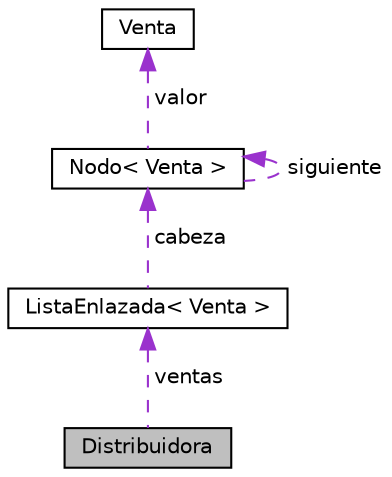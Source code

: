 digraph "Distribuidora"
{
 // LATEX_PDF_SIZE
  edge [fontname="Helvetica",fontsize="10",labelfontname="Helvetica",labelfontsize="10"];
  node [fontname="Helvetica",fontsize="10",shape=record];
  Node1 [label="Distribuidora",height=0.2,width=0.4,color="black", fillcolor="grey75", style="filled", fontcolor="black",tooltip=" "];
  Node2 -> Node1 [dir="back",color="darkorchid3",fontsize="10",style="dashed",label=" ventas" ,fontname="Helvetica"];
  Node2 [label="ListaEnlazada\< Venta \>",height=0.2,width=0.4,color="black", fillcolor="white", style="filled",URL="$classListaEnlazada.html",tooltip=" "];
  Node3 -> Node2 [dir="back",color="darkorchid3",fontsize="10",style="dashed",label=" cabeza" ,fontname="Helvetica"];
  Node3 [label="Nodo\< Venta \>",height=0.2,width=0.4,color="black", fillcolor="white", style="filled",URL="$classNodo.html",tooltip=" "];
  Node3 -> Node3 [dir="back",color="darkorchid3",fontsize="10",style="dashed",label=" siguiente" ,fontname="Helvetica"];
  Node4 -> Node3 [dir="back",color="darkorchid3",fontsize="10",style="dashed",label=" valor" ,fontname="Helvetica"];
  Node4 [label="Venta",height=0.2,width=0.4,color="black", fillcolor="white", style="filled",URL="$classVenta.html",tooltip=" "];
}
